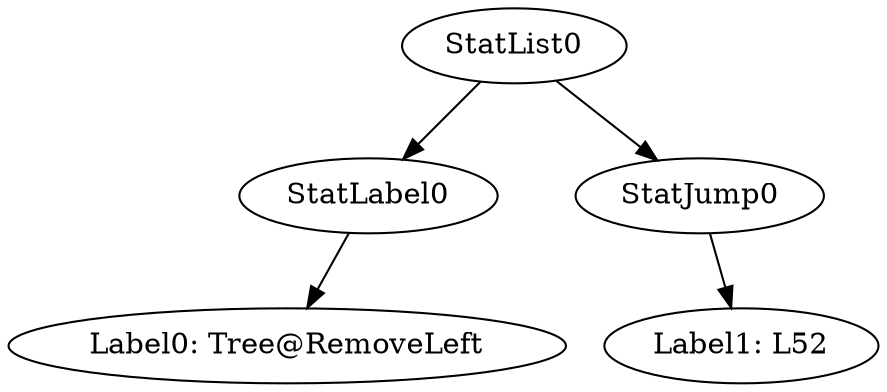 digraph {
	ordering = out;
	StatJump0 -> "Label1: L52";
	StatList0 -> StatLabel0;
	StatList0 -> StatJump0;
	StatLabel0 -> "Label0: Tree@RemoveLeft";
}

